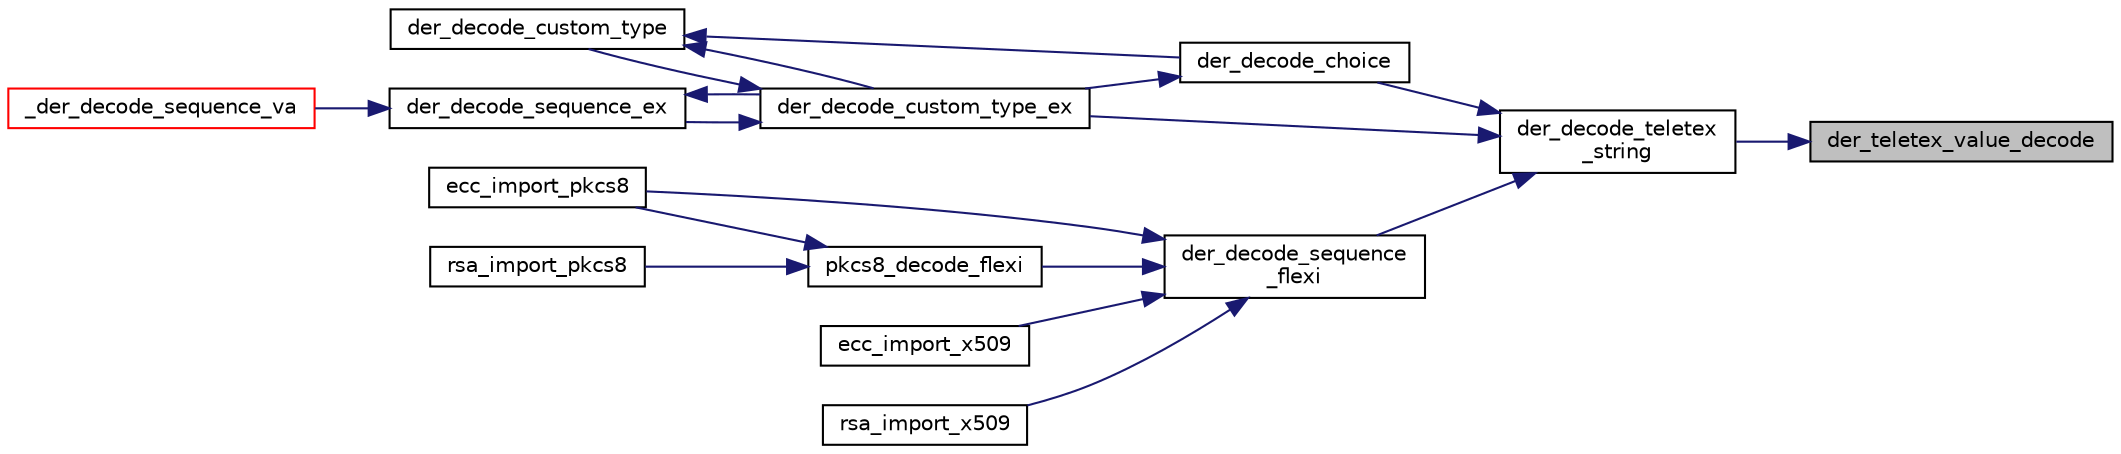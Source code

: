 digraph "der_teletex_value_decode"
{
 // LATEX_PDF_SIZE
  edge [fontname="Helvetica",fontsize="10",labelfontname="Helvetica",labelfontsize="10"];
  node [fontname="Helvetica",fontsize="10",shape=record];
  rankdir="RL";
  Node442 [label="der_teletex_value_decode",height=0.2,width=0.4,color="black", fillcolor="grey75", style="filled", fontcolor="black",tooltip=" "];
  Node442 -> Node443 [dir="back",color="midnightblue",fontsize="10",style="solid",fontname="Helvetica"];
  Node443 [label="der_decode_teletex\l_string",height=0.2,width=0.4,color="black", fillcolor="white", style="filled",URL="$der__decode__teletex__string_8c.html#a926dc4d05a1a0243569ea85ff85901b6",tooltip="Store a teletex STRING."];
  Node443 -> Node444 [dir="back",color="midnightblue",fontsize="10",style="solid",fontname="Helvetica"];
  Node444 [label="der_decode_choice",height=0.2,width=0.4,color="black", fillcolor="white", style="filled",URL="$der__decode__choice_8c.html#abbc3f8406cbf0c2d75b1c801192dcad4",tooltip="Decode a CHOICE."];
  Node444 -> Node445 [dir="back",color="midnightblue",fontsize="10",style="solid",fontname="Helvetica"];
  Node445 [label="der_decode_custom_type_ex",height=0.2,width=0.4,color="black", fillcolor="white", style="filled",URL="$der__decode__custom__type_8c.html#aaa3acc13042e5d9244ac279a354775fe",tooltip="Extended-decode a Custom type."];
  Node445 -> Node446 [dir="back",color="midnightblue",fontsize="10",style="solid",fontname="Helvetica"];
  Node446 [label="der_decode_custom_type",height=0.2,width=0.4,color="black", fillcolor="white", style="filled",URL="$der__decode__custom__type_8c.html#a698f6c64586707819ebd6f90a14264e8",tooltip="Decode a Custom type."];
  Node446 -> Node444 [dir="back",color="midnightblue",fontsize="10",style="solid",fontname="Helvetica"];
  Node446 -> Node445 [dir="back",color="midnightblue",fontsize="10",style="solid",fontname="Helvetica"];
  Node445 -> Node447 [dir="back",color="midnightblue",fontsize="10",style="solid",fontname="Helvetica"];
  Node447 [label="der_decode_sequence_ex",height=0.2,width=0.4,color="black", fillcolor="white", style="filled",URL="$der__decode__sequence__ex_8c.html#a388cbc3f5c404637bc51f9dfb2d4f677",tooltip="Decode a SEQUENCE."];
  Node447 -> Node445 [dir="back",color="midnightblue",fontsize="10",style="solid",fontname="Helvetica"];
  Node447 -> Node448 [dir="back",color="midnightblue",fontsize="10",style="solid",fontname="Helvetica"];
  Node448 [label="_der_decode_sequence_va",height=0.2,width=0.4,color="red", fillcolor="white", style="filled",URL="$der__decode__sequence__multi_8c.html#a1c505b541a0ed6ddcdccc8ddcef9ed9e",tooltip="Decode a SEQUENCE type using a VA list."];
  Node443 -> Node445 [dir="back",color="midnightblue",fontsize="10",style="solid",fontname="Helvetica"];
  Node443 -> Node462 [dir="back",color="midnightblue",fontsize="10",style="solid",fontname="Helvetica"];
  Node462 [label="der_decode_sequence\l_flexi",height=0.2,width=0.4,color="black", fillcolor="white", style="filled",URL="$der__decode__sequence__flexi_8c.html#acec68888a6eae3b64f54b37cfb43d9b1",tooltip="ASN.1 DER Flexi(ble) decoder will decode arbitrary DER packets and create a linked list of the decode..."];
  Node462 -> Node463 [dir="back",color="midnightblue",fontsize="10",style="solid",fontname="Helvetica"];
  Node463 [label="pkcs8_decode_flexi",height=0.2,width=0.4,color="black", fillcolor="white", style="filled",URL="$pkcs8__decode__flexi_8c.html#a1b0d8fcf234d94638b2554ccea725003",tooltip="PKCS#8 decrypt if necessary & flexi-decode."];
  Node463 -> Node464 [dir="back",color="midnightblue",fontsize="10",style="solid",fontname="Helvetica"];
  Node464 [label="ecc_import_pkcs8",height=0.2,width=0.4,color="black", fillcolor="white", style="filled",URL="$ecc__import__pkcs8_8c.html#a0f0e747f119685eee3cc412f4480c52e",tooltip=" "];
  Node463 -> Node457 [dir="back",color="midnightblue",fontsize="10",style="solid",fontname="Helvetica"];
  Node457 [label="rsa_import_pkcs8",height=0.2,width=0.4,color="black", fillcolor="white", style="filled",URL="$rsa__import__pkcs8_8c.html#a3d44c6233a326316f7fb01c9d834fad4",tooltip="Import an RSAPublicKey or RSAPrivateKey in PKCS#8 format."];
  Node462 -> Node464 [dir="back",color="midnightblue",fontsize="10",style="solid",fontname="Helvetica"];
  Node462 -> Node465 [dir="back",color="midnightblue",fontsize="10",style="solid",fontname="Helvetica"];
  Node465 [label="ecc_import_x509",height=0.2,width=0.4,color="black", fillcolor="white", style="filled",URL="$ecc__import__x509_8c.html#abd7477bc1144cdfd4f9e2da835eefbf6",tooltip="Import an ECC key from a X.509 certificate."];
  Node462 -> Node458 [dir="back",color="midnightblue",fontsize="10",style="solid",fontname="Helvetica"];
  Node458 [label="rsa_import_x509",height=0.2,width=0.4,color="black", fillcolor="white", style="filled",URL="$rsa__import__x509_8c.html#af7fd232bdc803e8d3f8a109dc171110d",tooltip="Import an RSA key from a X.509 certificate."];
}
